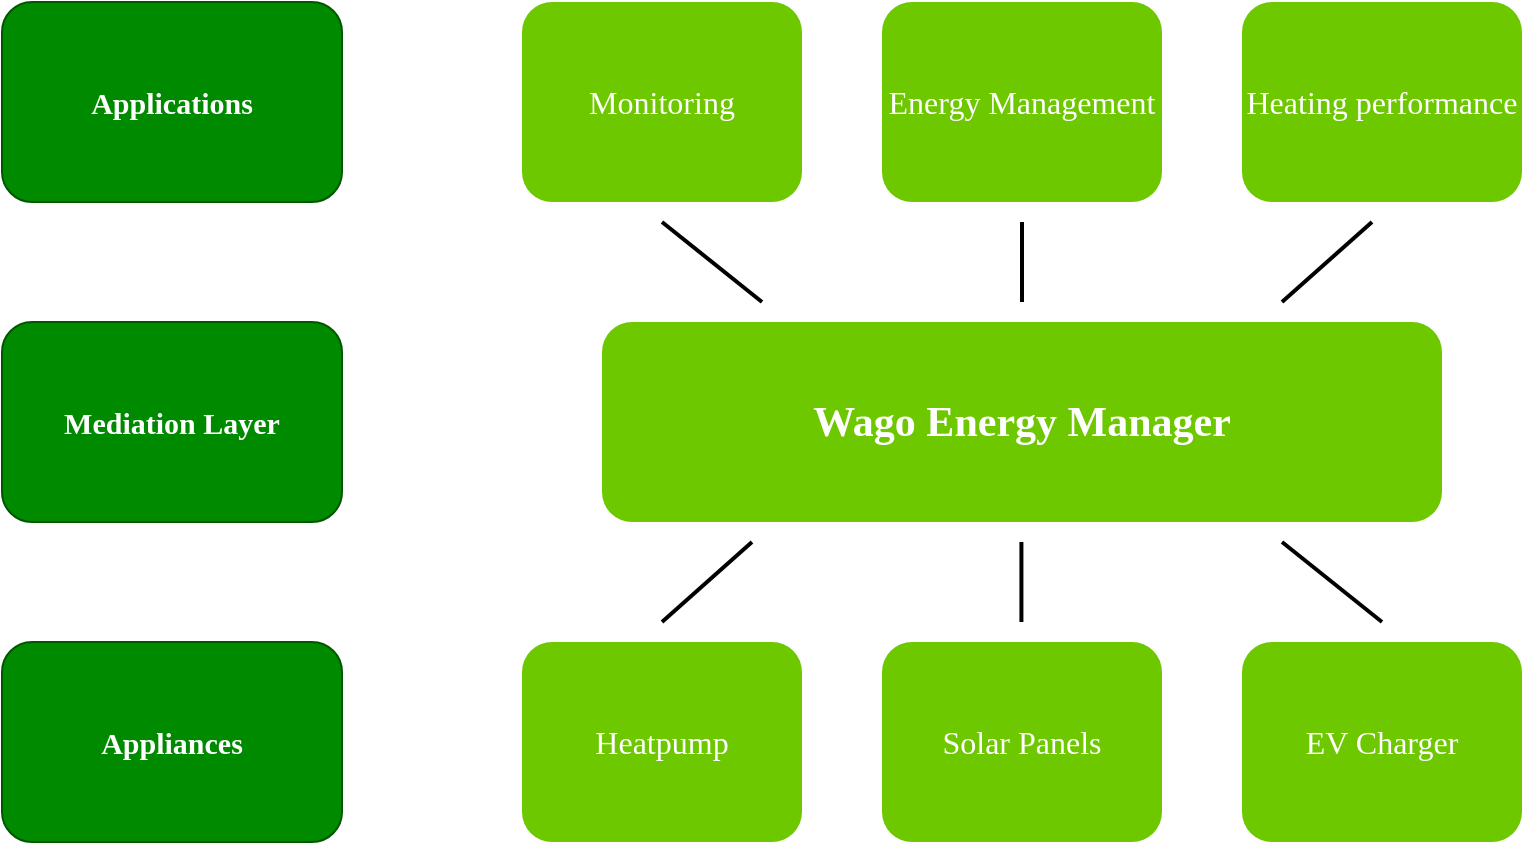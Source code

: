 <mxfile version="22.0.3" type="device">
  <diagram name="Page-1" id="mYkhAFwezSj6kzK6zW5N">
    <mxGraphModel dx="1036" dy="606" grid="1" gridSize="10" guides="1" tooltips="1" connect="1" arrows="1" fold="1" page="1" pageScale="1" pageWidth="850" pageHeight="1100" math="0" shadow="0">
      <root>
        <mxCell id="0" />
        <mxCell id="1" parent="0" />
        <mxCell id="yxqgleZzk753fFtLUICw-1" value="Wago Energy Manager" style="rounded=1;whiteSpace=wrap;html=1;strokeColor=none;fillColor=#6DC800;fontColor=#ffffff;fontFamily=Tahoma;fontSize=21;fontStyle=1" parent="1" vertex="1">
          <mxGeometry x="350" y="300" width="420" height="100" as="geometry" />
        </mxCell>
        <mxCell id="yxqgleZzk753fFtLUICw-2" value="Monitoring" style="rounded=1;whiteSpace=wrap;html=1;strokeColor=none;fillColor=#6DC800;fontColor=#ffffff;fontSize=16;fontFamily=Tahoma;" parent="1" vertex="1">
          <mxGeometry x="310" y="140" width="140" height="100" as="geometry" />
        </mxCell>
        <mxCell id="yxqgleZzk753fFtLUICw-3" value="Energy Management" style="rounded=1;whiteSpace=wrap;html=1;strokeColor=none;fillColor=#6DC800;fontColor=#ffffff;fontSize=16;fontFamily=Tahoma;" parent="1" vertex="1">
          <mxGeometry x="490" y="140" width="140" height="100" as="geometry" />
        </mxCell>
        <mxCell id="yxqgleZzk753fFtLUICw-4" value="Heating performance" style="rounded=1;whiteSpace=wrap;html=1;strokeColor=none;fillColor=#6DC800;fontColor=#ffffff;fontSize=16;fontFamily=Tahoma;" parent="1" vertex="1">
          <mxGeometry x="670" y="140" width="140" height="100" as="geometry" />
        </mxCell>
        <mxCell id="yxqgleZzk753fFtLUICw-5" value="Heatpump" style="rounded=1;whiteSpace=wrap;html=1;strokeColor=none;fillColor=#6DC800;fontColor=#ffffff;fontSize=16;fontFamily=Tahoma;" parent="1" vertex="1">
          <mxGeometry x="310" y="460" width="140" height="100" as="geometry" />
        </mxCell>
        <mxCell id="yxqgleZzk753fFtLUICw-6" value="Solar Panels" style="rounded=1;whiteSpace=wrap;html=1;strokeColor=none;fillColor=#6DC800;fontColor=#ffffff;fontSize=16;fontFamily=Tahoma;" parent="1" vertex="1">
          <mxGeometry x="490" y="460" width="140" height="100" as="geometry" />
        </mxCell>
        <mxCell id="yxqgleZzk753fFtLUICw-7" value="EV Charger" style="rounded=1;whiteSpace=wrap;html=1;strokeColor=none;fillColor=#6DC800;fontColor=#ffffff;fontSize=16;fontFamily=Tahoma;" parent="1" vertex="1">
          <mxGeometry x="670" y="460" width="140" height="100" as="geometry" />
        </mxCell>
        <mxCell id="yxqgleZzk753fFtLUICw-8" value="Applications" style="rounded=1;html=1;strokeColor=#005700;fillColor=#008a00;fontColor=#ffffff;fontFamily=Tahoma;fontSize=15;fontStyle=1;whiteSpace=wrap;" parent="1" vertex="1">
          <mxGeometry x="50" y="140" width="170" height="100" as="geometry" />
        </mxCell>
        <mxCell id="yxqgleZzk753fFtLUICw-9" value="Mediation Layer" style="rounded=1;html=1;strokeColor=#005700;fillColor=#008a00;fontColor=#ffffff;fontFamily=Tahoma;fontSize=15;fontStyle=1;whiteSpace=wrap;" parent="1" vertex="1">
          <mxGeometry x="50" y="300" width="170" height="100" as="geometry" />
        </mxCell>
        <mxCell id="yxqgleZzk753fFtLUICw-10" value="Appliances" style="rounded=1;html=1;strokeColor=#005700;fillColor=#008a00;fontColor=#ffffff;fontFamily=Tahoma;fontSize=15;fontStyle=1;whiteSpace=wrap;" parent="1" vertex="1">
          <mxGeometry x="50" y="460" width="170" height="100" as="geometry" />
        </mxCell>
        <mxCell id="yxqgleZzk753fFtLUICw-16" value="" style="endArrow=none;html=1;rounded=0;strokeWidth=2;" parent="1" edge="1">
          <mxGeometry width="50" height="50" relative="1" as="geometry">
            <mxPoint x="430" y="290" as="sourcePoint" />
            <mxPoint x="380" y="250" as="targetPoint" />
          </mxGeometry>
        </mxCell>
        <mxCell id="yxqgleZzk753fFtLUICw-17" value="" style="endArrow=none;html=1;rounded=0;strokeWidth=2;" parent="1" edge="1">
          <mxGeometry width="50" height="50" relative="1" as="geometry">
            <mxPoint x="740" y="450" as="sourcePoint" />
            <mxPoint x="690" y="410" as="targetPoint" />
          </mxGeometry>
        </mxCell>
        <mxCell id="yxqgleZzk753fFtLUICw-18" value="" style="endArrow=none;html=1;rounded=0;strokeWidth=2;" parent="1" edge="1">
          <mxGeometry width="50" height="50" relative="1" as="geometry">
            <mxPoint x="380" y="450" as="sourcePoint" />
            <mxPoint x="425" y="410" as="targetPoint" />
          </mxGeometry>
        </mxCell>
        <mxCell id="yxqgleZzk753fFtLUICw-20" value="" style="endArrow=none;html=1;rounded=0;strokeWidth=2;" parent="1" edge="1">
          <mxGeometry width="50" height="50" relative="1" as="geometry">
            <mxPoint x="690" y="290" as="sourcePoint" />
            <mxPoint x="735" y="250" as="targetPoint" />
          </mxGeometry>
        </mxCell>
        <mxCell id="yxqgleZzk753fFtLUICw-21" value="" style="endArrow=none;html=1;rounded=0;strokeWidth=2;" parent="1" edge="1">
          <mxGeometry width="50" height="50" relative="1" as="geometry">
            <mxPoint x="560" y="290" as="sourcePoint" />
            <mxPoint x="560" y="250" as="targetPoint" />
          </mxGeometry>
        </mxCell>
        <mxCell id="yxqgleZzk753fFtLUICw-22" value="" style="endArrow=none;html=1;rounded=0;strokeWidth=2;" parent="1" edge="1">
          <mxGeometry width="50" height="50" relative="1" as="geometry">
            <mxPoint x="559.71" y="450" as="sourcePoint" />
            <mxPoint x="559.71" y="410" as="targetPoint" />
          </mxGeometry>
        </mxCell>
      </root>
    </mxGraphModel>
  </diagram>
</mxfile>
